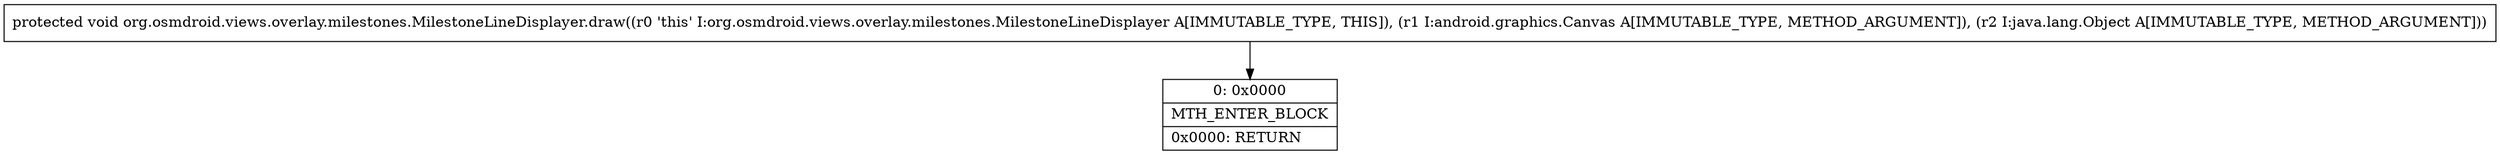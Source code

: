 digraph "CFG fororg.osmdroid.views.overlay.milestones.MilestoneLineDisplayer.draw(Landroid\/graphics\/Canvas;Ljava\/lang\/Object;)V" {
Node_0 [shape=record,label="{0\:\ 0x0000|MTH_ENTER_BLOCK\l|0x0000: RETURN   \l}"];
MethodNode[shape=record,label="{protected void org.osmdroid.views.overlay.milestones.MilestoneLineDisplayer.draw((r0 'this' I:org.osmdroid.views.overlay.milestones.MilestoneLineDisplayer A[IMMUTABLE_TYPE, THIS]), (r1 I:android.graphics.Canvas A[IMMUTABLE_TYPE, METHOD_ARGUMENT]), (r2 I:java.lang.Object A[IMMUTABLE_TYPE, METHOD_ARGUMENT])) }"];
MethodNode -> Node_0;
}

